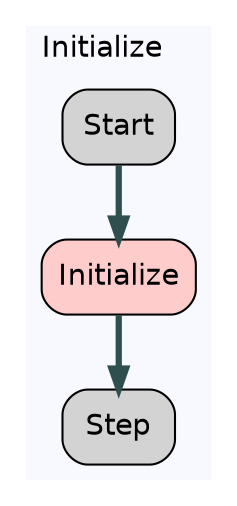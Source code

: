 digraph home {
	compound=true;
	iteration [fontname=Helvetica,shape=box,fillcolor=lightgray,style="filled,rounded",label="Step"];
	start [fontname=Helvetica,shape=box,fillcolor=lightgray,style="filled,rounded",label="Start"];
	subgraph clusterWatch {
		label="Watch";
		fontname=Helvetica;
		style=filled;
		color=white;
		fillcolor=ghostwhite;
		labeljust=l;
	}
	subgraph clusterRule {
		label="Rules";
		fontname=Helvetica;
		style=filled;
		color=white;
		fillcolor=ghostwhite;
		labeljust=l;
	}
	subgraph clusterInit {
		label="Initialize";
		fontname=Helvetica;
		style=filled;
		color=white;
		fillcolor=ghostwhite;
		labeljust=l;
		intializeNonFramework [shape=box,style="rounded,filled",fontname=Helvetica,color=black,fillcolor="0.0, 0.2, 1.0",label="Initialize",URL="home_intializeNonFramework.svg"];
		start -> intializeNonFramework -> iteration [color=darkslategray,penwidth=3.0];
	}
}
